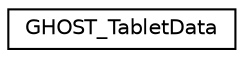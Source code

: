 digraph G
{
  edge [fontname="Helvetica",fontsize="10",labelfontname="Helvetica",labelfontsize="10"];
  node [fontname="Helvetica",fontsize="10",shape=record];
  rankdir=LR;
  Node1 [label="GHOST_TabletData",height=0.2,width=0.4,color="black", fillcolor="white", style="filled",URL="$d6/da4/structGHOST__TabletData.html"];
}
